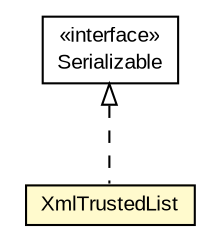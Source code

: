 #!/usr/local/bin/dot
#
# Class diagram 
# Generated by UMLGraph version R5_6-24-gf6e263 (http://www.umlgraph.org/)
#

digraph G {
	edge [fontname="arial",fontsize=10,labelfontname="arial",labelfontsize=10];
	node [fontname="arial",fontsize=10,shape=plaintext];
	nodesep=0.25;
	ranksep=0.5;
	// eu.europa.esig.dss.jaxb.diagnostic.XmlTrustedList
	c832358 [label=<<table title="eu.europa.esig.dss.jaxb.diagnostic.XmlTrustedList" border="0" cellborder="1" cellspacing="0" cellpadding="2" port="p" bgcolor="lemonChiffon" href="./XmlTrustedList.html">
		<tr><td><table border="0" cellspacing="0" cellpadding="1">
<tr><td align="center" balign="center"> XmlTrustedList </td></tr>
		</table></td></tr>
		</table>>, URL="./XmlTrustedList.html", fontname="arial", fontcolor="black", fontsize=10.0];
	//eu.europa.esig.dss.jaxb.diagnostic.XmlTrustedList implements java.io.Serializable
	c832902:p -> c832358:p [dir=back,arrowtail=empty,style=dashed];
	// java.io.Serializable
	c832902 [label=<<table title="java.io.Serializable" border="0" cellborder="1" cellspacing="0" cellpadding="2" port="p" href="http://java.sun.com/j2se/1.4.2/docs/api/java/io/Serializable.html">
		<tr><td><table border="0" cellspacing="0" cellpadding="1">
<tr><td align="center" balign="center"> &#171;interface&#187; </td></tr>
<tr><td align="center" balign="center"> Serializable </td></tr>
		</table></td></tr>
		</table>>, URL="http://java.sun.com/j2se/1.4.2/docs/api/java/io/Serializable.html", fontname="arial", fontcolor="black", fontsize=10.0];
}

